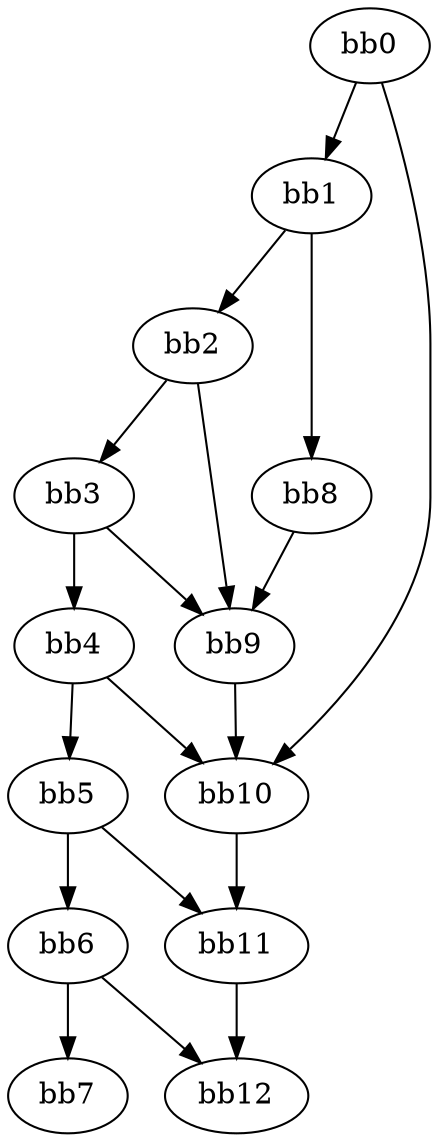 digraph {
    0 [ label = "bb0\l" ]
    1 [ label = "bb1\l" ]
    2 [ label = "bb2\l" ]
    3 [ label = "bb3\l" ]
    4 [ label = "bb4\l" ]
    5 [ label = "bb5\l" ]
    6 [ label = "bb6\l" ]
    7 [ label = "bb7\l" ]
    8 [ label = "bb8\l" ]
    9 [ label = "bb9\l" ]
    10 [ label = "bb10\l" ]
    11 [ label = "bb11\l" ]
    12 [ label = "bb12\l" ]
    0 -> 1 [ ]
    0 -> 10 [ ]
    1 -> 2 [ ]
    1 -> 8 [ ]
    2 -> 3 [ ]
    2 -> 9 [ ]
    3 -> 4 [ ]
    3 -> 9 [ ]
    4 -> 5 [ ]
    4 -> 10 [ ]
    5 -> 6 [ ]
    5 -> 11 [ ]
    6 -> 7 [ ]
    6 -> 12 [ ]
    8 -> 9 [ ]
    9 -> 10 [ ]
    10 -> 11 [ ]
    11 -> 12 [ ]
}

